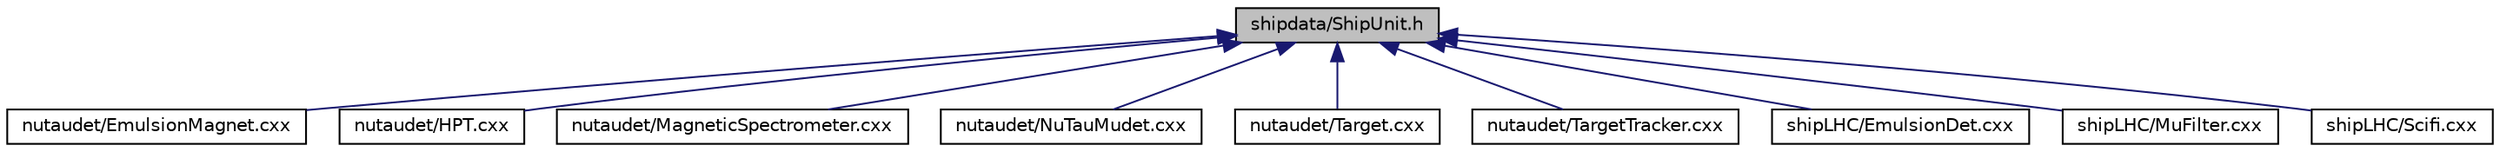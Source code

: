 digraph "shipdata/ShipUnit.h"
{
 // LATEX_PDF_SIZE
  edge [fontname="Helvetica",fontsize="10",labelfontname="Helvetica",labelfontsize="10"];
  node [fontname="Helvetica",fontsize="10",shape=record];
  Node1 [label="shipdata/ShipUnit.h",height=0.2,width=0.4,color="black", fillcolor="grey75", style="filled", fontcolor="black",tooltip=" "];
  Node1 -> Node2 [dir="back",color="midnightblue",fontsize="10",style="solid",fontname="Helvetica"];
  Node2 [label="nutaudet/EmulsionMagnet.cxx",height=0.2,width=0.4,color="black", fillcolor="white", style="filled",URL="$EmulsionMagnet_8cxx.html",tooltip=" "];
  Node1 -> Node3 [dir="back",color="midnightblue",fontsize="10",style="solid",fontname="Helvetica"];
  Node3 [label="nutaudet/HPT.cxx",height=0.2,width=0.4,color="black", fillcolor="white", style="filled",URL="$HPT_8cxx.html",tooltip=" "];
  Node1 -> Node4 [dir="back",color="midnightblue",fontsize="10",style="solid",fontname="Helvetica"];
  Node4 [label="nutaudet/MagneticSpectrometer.cxx",height=0.2,width=0.4,color="black", fillcolor="white", style="filled",URL="$MagneticSpectrometer_8cxx.html",tooltip=" "];
  Node1 -> Node5 [dir="back",color="midnightblue",fontsize="10",style="solid",fontname="Helvetica"];
  Node5 [label="nutaudet/NuTauMudet.cxx",height=0.2,width=0.4,color="black", fillcolor="white", style="filled",URL="$NuTauMudet_8cxx.html",tooltip=" "];
  Node1 -> Node6 [dir="back",color="midnightblue",fontsize="10",style="solid",fontname="Helvetica"];
  Node6 [label="nutaudet/Target.cxx",height=0.2,width=0.4,color="black", fillcolor="white", style="filled",URL="$Target_8cxx.html",tooltip=" "];
  Node1 -> Node7 [dir="back",color="midnightblue",fontsize="10",style="solid",fontname="Helvetica"];
  Node7 [label="nutaudet/TargetTracker.cxx",height=0.2,width=0.4,color="black", fillcolor="white", style="filled",URL="$TargetTracker_8cxx.html",tooltip=" "];
  Node1 -> Node8 [dir="back",color="midnightblue",fontsize="10",style="solid",fontname="Helvetica"];
  Node8 [label="shipLHC/EmulsionDet.cxx",height=0.2,width=0.4,color="black", fillcolor="white", style="filled",URL="$EmulsionDet_8cxx.html",tooltip=" "];
  Node1 -> Node9 [dir="back",color="midnightblue",fontsize="10",style="solid",fontname="Helvetica"];
  Node9 [label="shipLHC/MuFilter.cxx",height=0.2,width=0.4,color="black", fillcolor="white", style="filled",URL="$MuFilter_8cxx.html",tooltip=" "];
  Node1 -> Node10 [dir="back",color="midnightblue",fontsize="10",style="solid",fontname="Helvetica"];
  Node10 [label="shipLHC/Scifi.cxx",height=0.2,width=0.4,color="black", fillcolor="white", style="filled",URL="$Scifi_8cxx.html",tooltip=" "];
}
